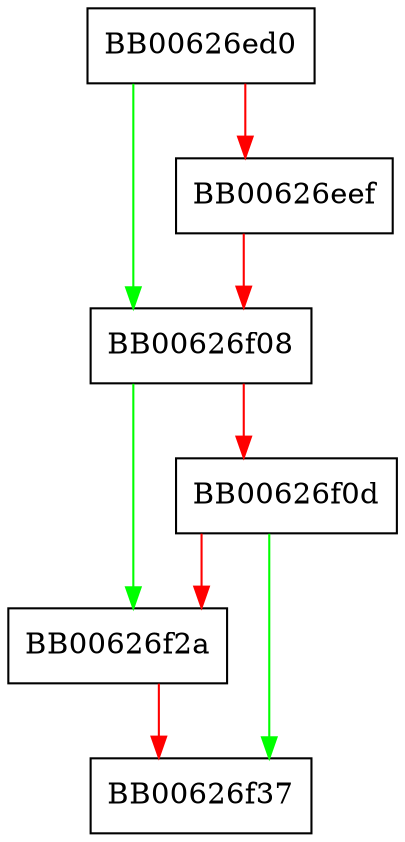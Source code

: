 digraph ossl_pkcs7_ctx_propagate {
  node [shape="box"];
  graph [splines=ortho];
  BB00626ed0 -> BB00626f08 [color="green"];
  BB00626ed0 -> BB00626eef [color="red"];
  BB00626eef -> BB00626f08 [color="red"];
  BB00626f08 -> BB00626f2a [color="green"];
  BB00626f08 -> BB00626f0d [color="red"];
  BB00626f0d -> BB00626f37 [color="green"];
  BB00626f0d -> BB00626f2a [color="red"];
  BB00626f2a -> BB00626f37 [color="red"];
}